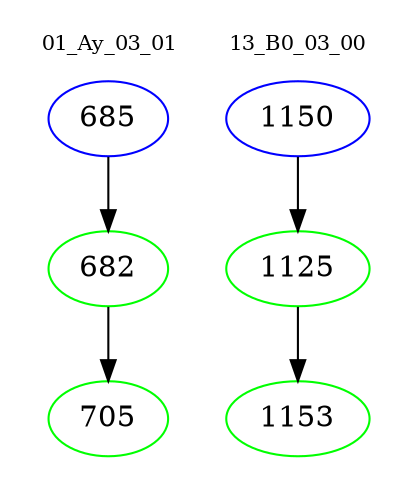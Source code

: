 digraph{
subgraph cluster_0 {
color = white
label = "01_Ay_03_01";
fontsize=10;
T0_685 [label="685", color="blue"]
T0_685 -> T0_682 [color="black"]
T0_682 [label="682", color="green"]
T0_682 -> T0_705 [color="black"]
T0_705 [label="705", color="green"]
}
subgraph cluster_1 {
color = white
label = "13_B0_03_00";
fontsize=10;
T1_1150 [label="1150", color="blue"]
T1_1150 -> T1_1125 [color="black"]
T1_1125 [label="1125", color="green"]
T1_1125 -> T1_1153 [color="black"]
T1_1153 [label="1153", color="green"]
}
}

